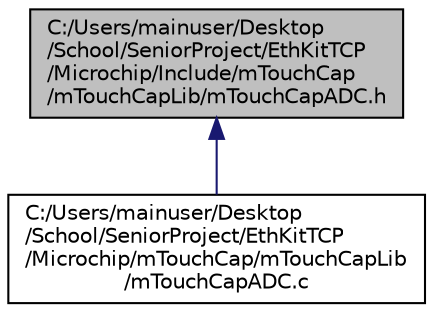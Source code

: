digraph "C:/Users/mainuser/Desktop/School/SeniorProject/EthKitTCP/Microchip/Include/mTouchCap/mTouchCapLib/mTouchCapADC.h"
{
  edge [fontname="Helvetica",fontsize="10",labelfontname="Helvetica",labelfontsize="10"];
  node [fontname="Helvetica",fontsize="10",shape=record];
  Node1 [label="C:/Users/mainuser/Desktop\l/School/SeniorProject/EthKitTCP\l/Microchip/Include/mTouchCap\l/mTouchCapLib/mTouchCapADC.h",height=0.2,width=0.4,color="black", fillcolor="grey75", style="filled", fontcolor="black"];
  Node1 -> Node2 [dir="back",color="midnightblue",fontsize="10",style="solid",fontname="Helvetica"];
  Node2 [label="C:/Users/mainuser/Desktop\l/School/SeniorProject/EthKitTCP\l/Microchip/mTouchCap/mTouchCapLib\l/mTouchCapADC.c",height=0.2,width=0.4,color="black", fillcolor="white", style="filled",URL="$m_touch_cap_a_d_c_8c.html"];
}
